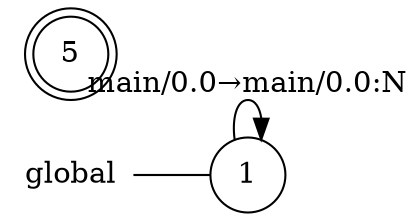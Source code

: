 digraph global {
	rankdir="LR";
	n_0 [label="global", shape="plaintext"];
	n_1 [id="1", shape=circle, label="1"];
	n_0 -> n_1 [arrowhead=none];
	n_2 [id="5", shape=doublecircle, label="5"];

	n_1 -> n_1 [id="[$e|8]", label="main/0.0→main/0.0:N"];
}
